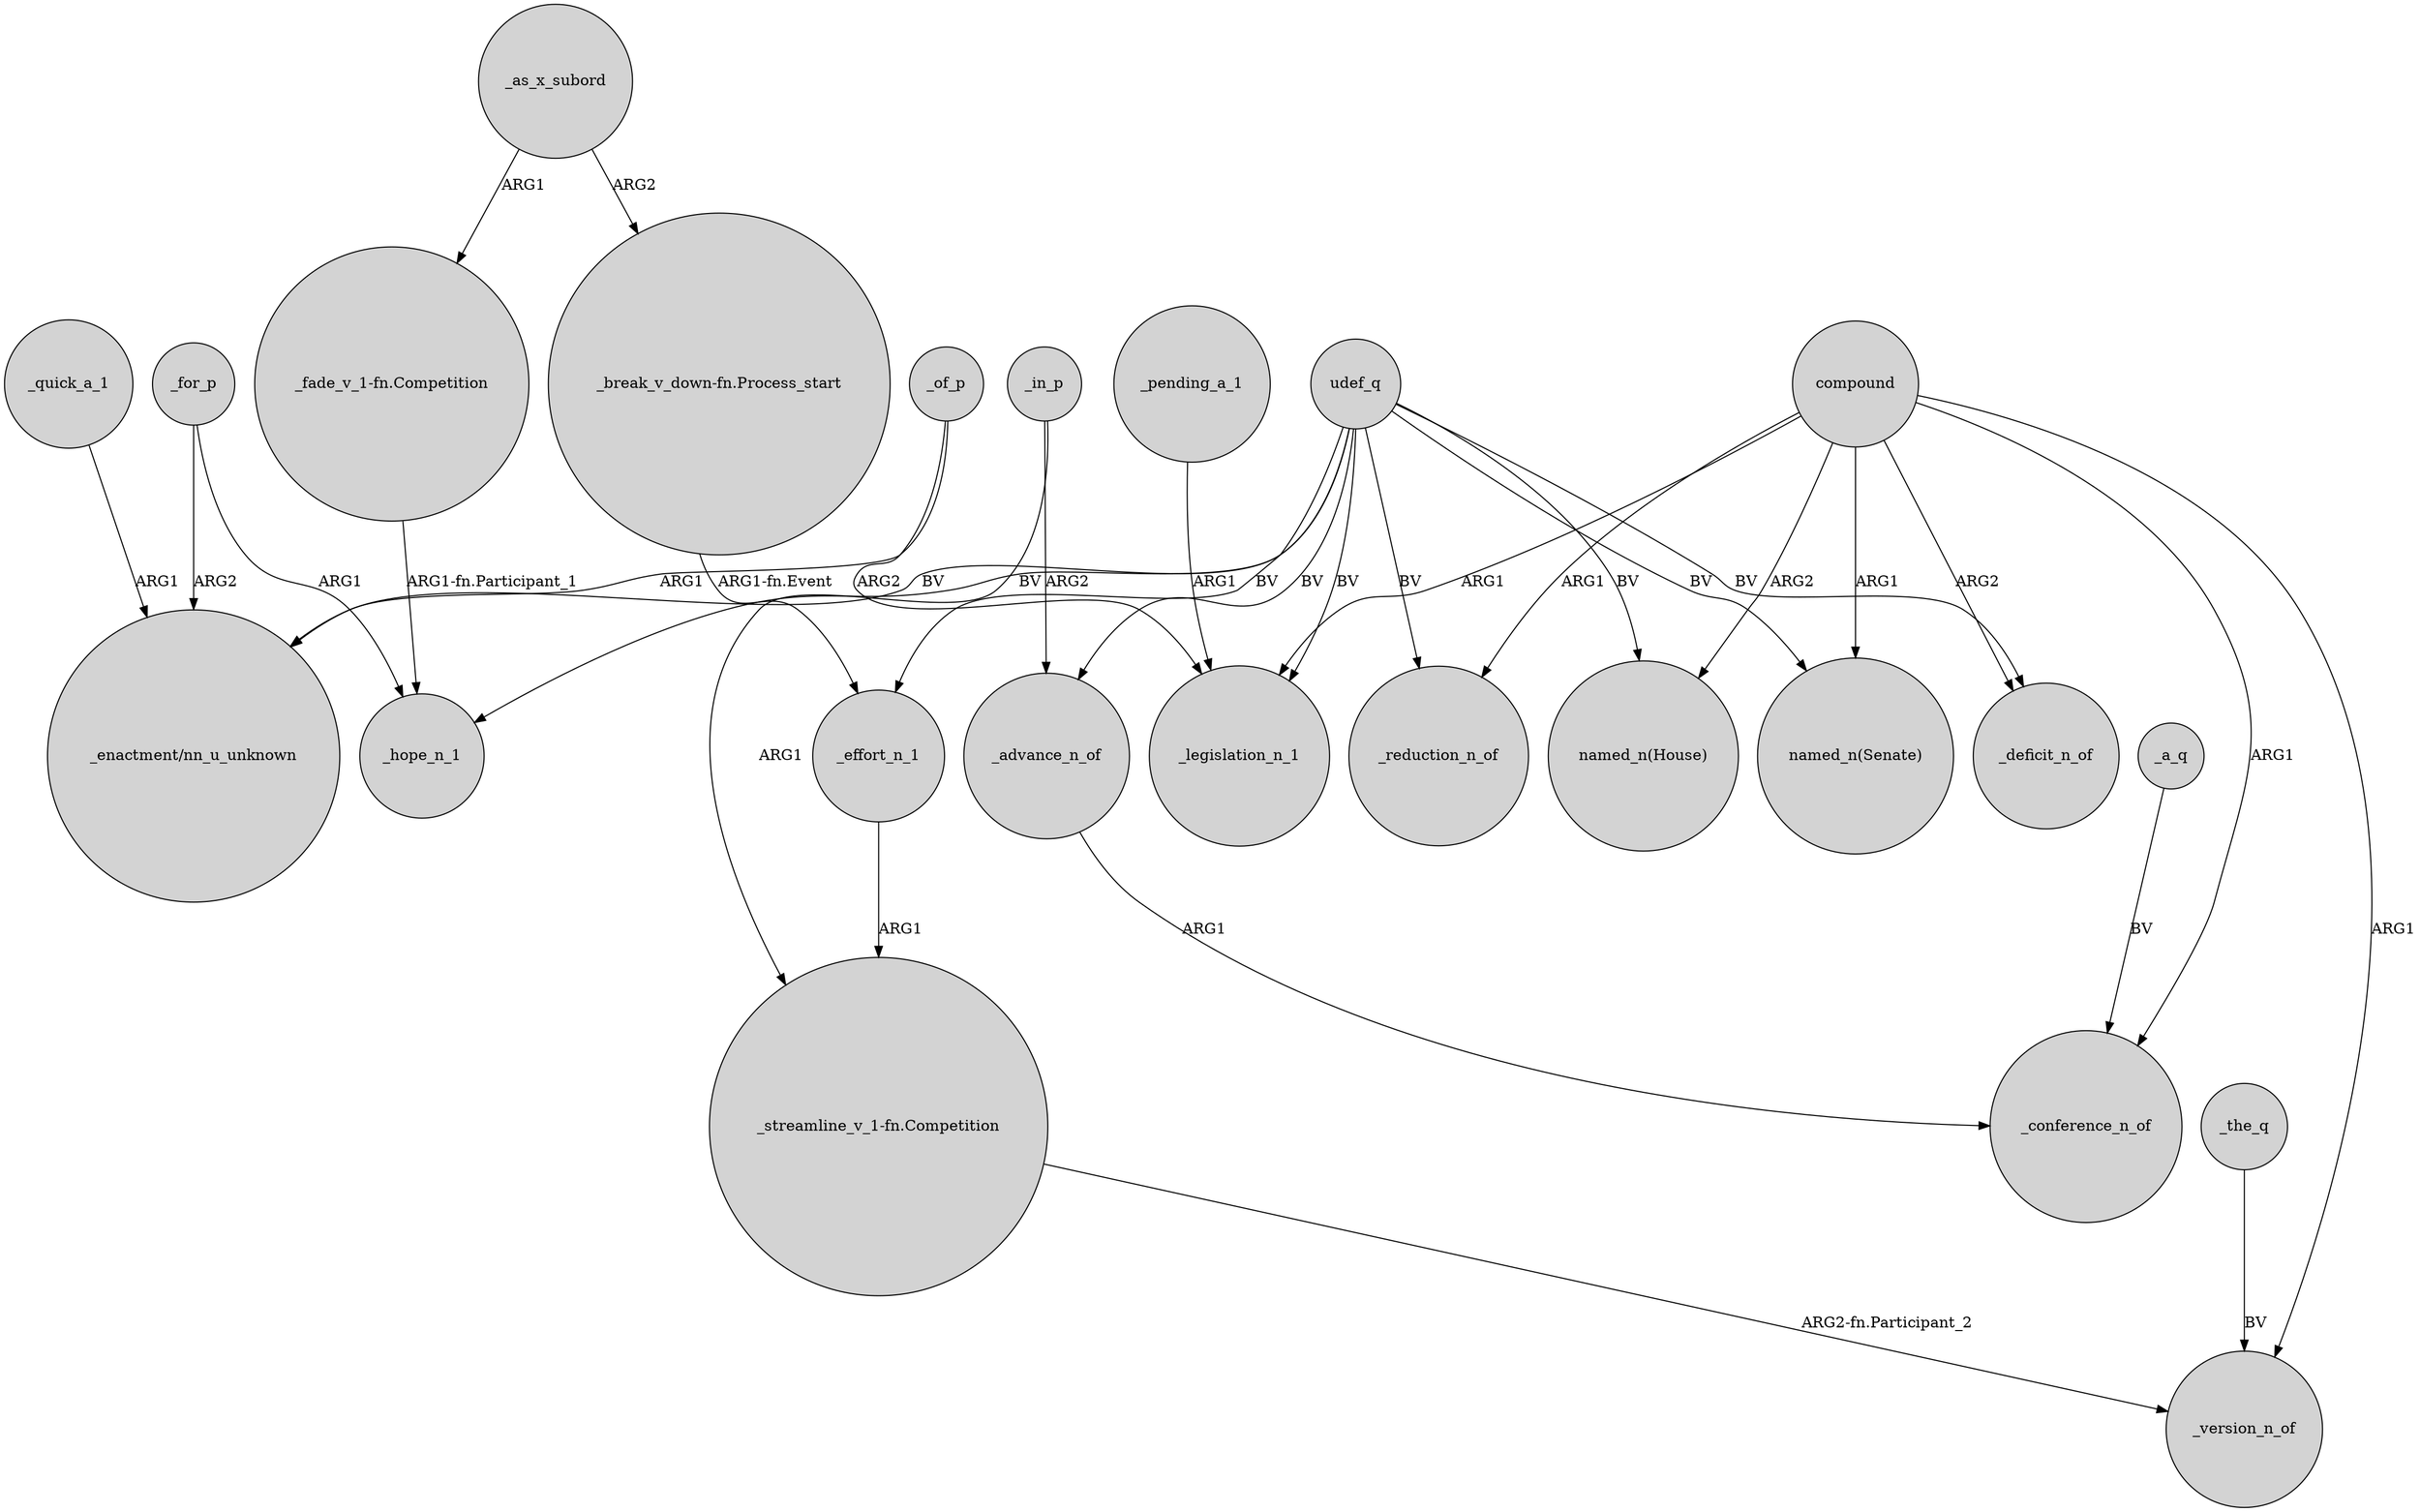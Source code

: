 digraph {
	node [shape=circle style=filled]
	_quick_a_1 -> "_enactment/nn_u_unknown" [label=ARG1]
	udef_q -> _effort_n_1 [label=BV]
	_as_x_subord -> "_break_v_down-fn.Process_start" [label=ARG2]
	_of_p -> "_enactment/nn_u_unknown" [label=ARG1]
	_advance_n_of -> _conference_n_of [label=ARG1]
	_pending_a_1 -> _legislation_n_1 [label=ARG1]
	udef_q -> _hope_n_1 [label=BV]
	compound -> _deficit_n_of [label=ARG2]
	compound -> _reduction_n_of [label=ARG1]
	_effort_n_1 -> "_streamline_v_1-fn.Competition" [label=ARG1]
	_for_p -> "_enactment/nn_u_unknown" [label=ARG2]
	compound -> "named_n(House)" [label=ARG2]
	_of_p -> _legislation_n_1 [label=ARG2]
	"_fade_v_1-fn.Competition" -> _hope_n_1 [label="ARG1-fn.Participant_1"]
	udef_q -> _legislation_n_1 [label=BV]
	"_streamline_v_1-fn.Competition" -> _version_n_of [label="ARG2-fn.Participant_2"]
	_as_x_subord -> "_fade_v_1-fn.Competition" [label=ARG1]
	udef_q -> _reduction_n_of [label=BV]
	udef_q -> "_enactment/nn_u_unknown" [label=BV]
	"_break_v_down-fn.Process_start" -> _effort_n_1 [label="ARG1-fn.Event"]
	compound -> _version_n_of [label=ARG1]
	udef_q -> _advance_n_of [label=BV]
	_in_p -> "_streamline_v_1-fn.Competition" [label=ARG1]
	_in_p -> _advance_n_of [label=ARG2]
	compound -> "named_n(Senate)" [label=ARG1]
	_for_p -> _hope_n_1 [label=ARG1]
	_a_q -> _conference_n_of [label=BV]
	compound -> _legislation_n_1 [label=ARG1]
	_the_q -> _version_n_of [label=BV]
	udef_q -> "named_n(House)" [label=BV]
	udef_q -> "named_n(Senate)" [label=BV]
	udef_q -> _deficit_n_of [label=BV]
	compound -> _conference_n_of [label=ARG1]
}
